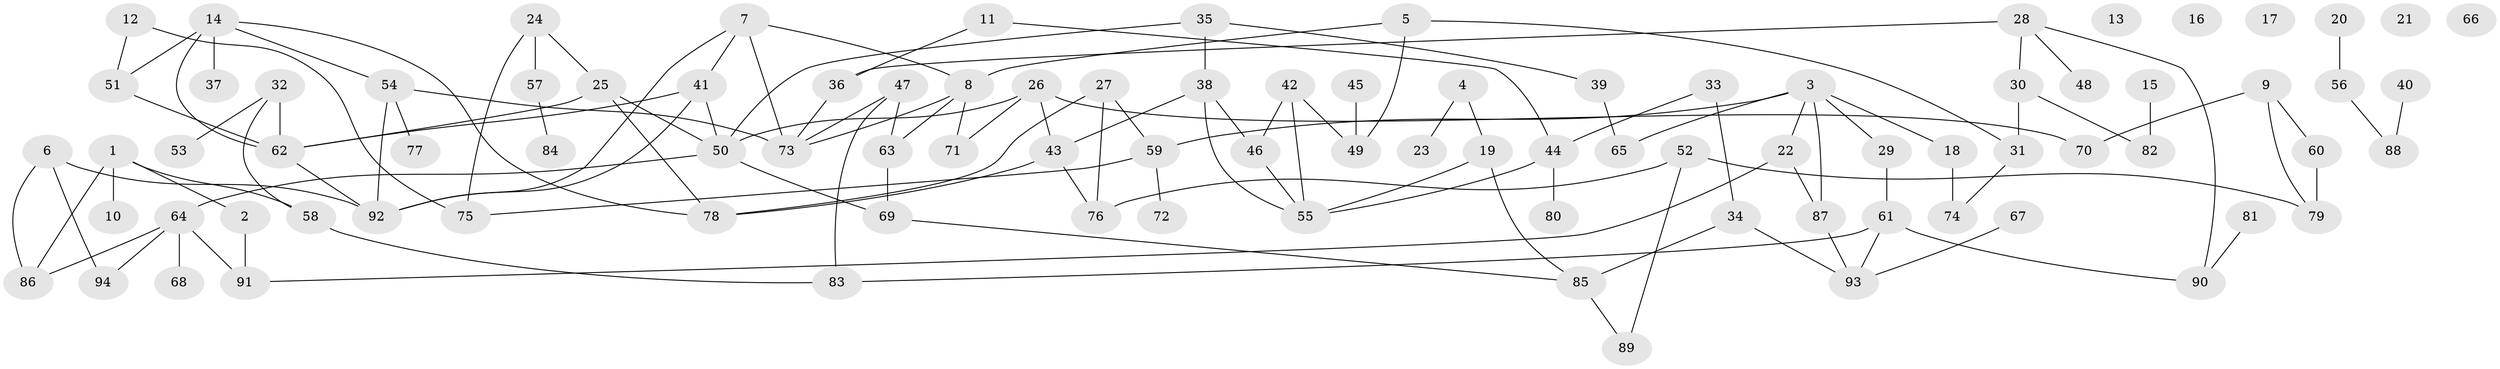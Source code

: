 // coarse degree distribution, {4: 0.17307692307692307, 1: 0.19230769230769232, 3: 0.25, 5: 0.15384615384615385, 2: 0.17307692307692307, 7: 0.019230769230769232, 6: 0.038461538461538464}
// Generated by graph-tools (version 1.1) at 2025/35/03/04/25 23:35:57]
// undirected, 94 vertices, 126 edges
graph export_dot {
  node [color=gray90,style=filled];
  1;
  2;
  3;
  4;
  5;
  6;
  7;
  8;
  9;
  10;
  11;
  12;
  13;
  14;
  15;
  16;
  17;
  18;
  19;
  20;
  21;
  22;
  23;
  24;
  25;
  26;
  27;
  28;
  29;
  30;
  31;
  32;
  33;
  34;
  35;
  36;
  37;
  38;
  39;
  40;
  41;
  42;
  43;
  44;
  45;
  46;
  47;
  48;
  49;
  50;
  51;
  52;
  53;
  54;
  55;
  56;
  57;
  58;
  59;
  60;
  61;
  62;
  63;
  64;
  65;
  66;
  67;
  68;
  69;
  70;
  71;
  72;
  73;
  74;
  75;
  76;
  77;
  78;
  79;
  80;
  81;
  82;
  83;
  84;
  85;
  86;
  87;
  88;
  89;
  90;
  91;
  92;
  93;
  94;
  1 -- 2;
  1 -- 10;
  1 -- 58;
  1 -- 86;
  2 -- 91;
  3 -- 18;
  3 -- 22;
  3 -- 29;
  3 -- 59;
  3 -- 65;
  3 -- 87;
  4 -- 19;
  4 -- 23;
  5 -- 8;
  5 -- 31;
  5 -- 49;
  6 -- 86;
  6 -- 92;
  6 -- 94;
  7 -- 8;
  7 -- 41;
  7 -- 73;
  7 -- 92;
  8 -- 63;
  8 -- 71;
  8 -- 73;
  9 -- 60;
  9 -- 70;
  9 -- 79;
  11 -- 36;
  11 -- 44;
  12 -- 51;
  12 -- 75;
  14 -- 37;
  14 -- 51;
  14 -- 54;
  14 -- 62;
  14 -- 78;
  15 -- 82;
  18 -- 74;
  19 -- 55;
  19 -- 85;
  20 -- 56;
  22 -- 87;
  22 -- 91;
  24 -- 25;
  24 -- 57;
  24 -- 75;
  25 -- 50;
  25 -- 62;
  25 -- 78;
  26 -- 43;
  26 -- 50;
  26 -- 70;
  26 -- 71;
  27 -- 59;
  27 -- 76;
  27 -- 78;
  28 -- 30;
  28 -- 36;
  28 -- 48;
  28 -- 90;
  29 -- 61;
  30 -- 31;
  30 -- 82;
  31 -- 74;
  32 -- 53;
  32 -- 58;
  32 -- 62;
  33 -- 34;
  33 -- 44;
  34 -- 85;
  34 -- 93;
  35 -- 38;
  35 -- 39;
  35 -- 50;
  36 -- 73;
  38 -- 43;
  38 -- 46;
  38 -- 55;
  39 -- 65;
  40 -- 88;
  41 -- 50;
  41 -- 62;
  41 -- 92;
  42 -- 46;
  42 -- 49;
  42 -- 55;
  43 -- 76;
  43 -- 78;
  44 -- 55;
  44 -- 80;
  45 -- 49;
  46 -- 55;
  47 -- 63;
  47 -- 73;
  47 -- 83;
  50 -- 64;
  50 -- 69;
  51 -- 62;
  52 -- 76;
  52 -- 79;
  52 -- 89;
  54 -- 73;
  54 -- 77;
  54 -- 92;
  56 -- 88;
  57 -- 84;
  58 -- 83;
  59 -- 72;
  59 -- 75;
  60 -- 79;
  61 -- 83;
  61 -- 90;
  61 -- 93;
  62 -- 92;
  63 -- 69;
  64 -- 68;
  64 -- 86;
  64 -- 91;
  64 -- 94;
  67 -- 93;
  69 -- 85;
  81 -- 90;
  85 -- 89;
  87 -- 93;
}
